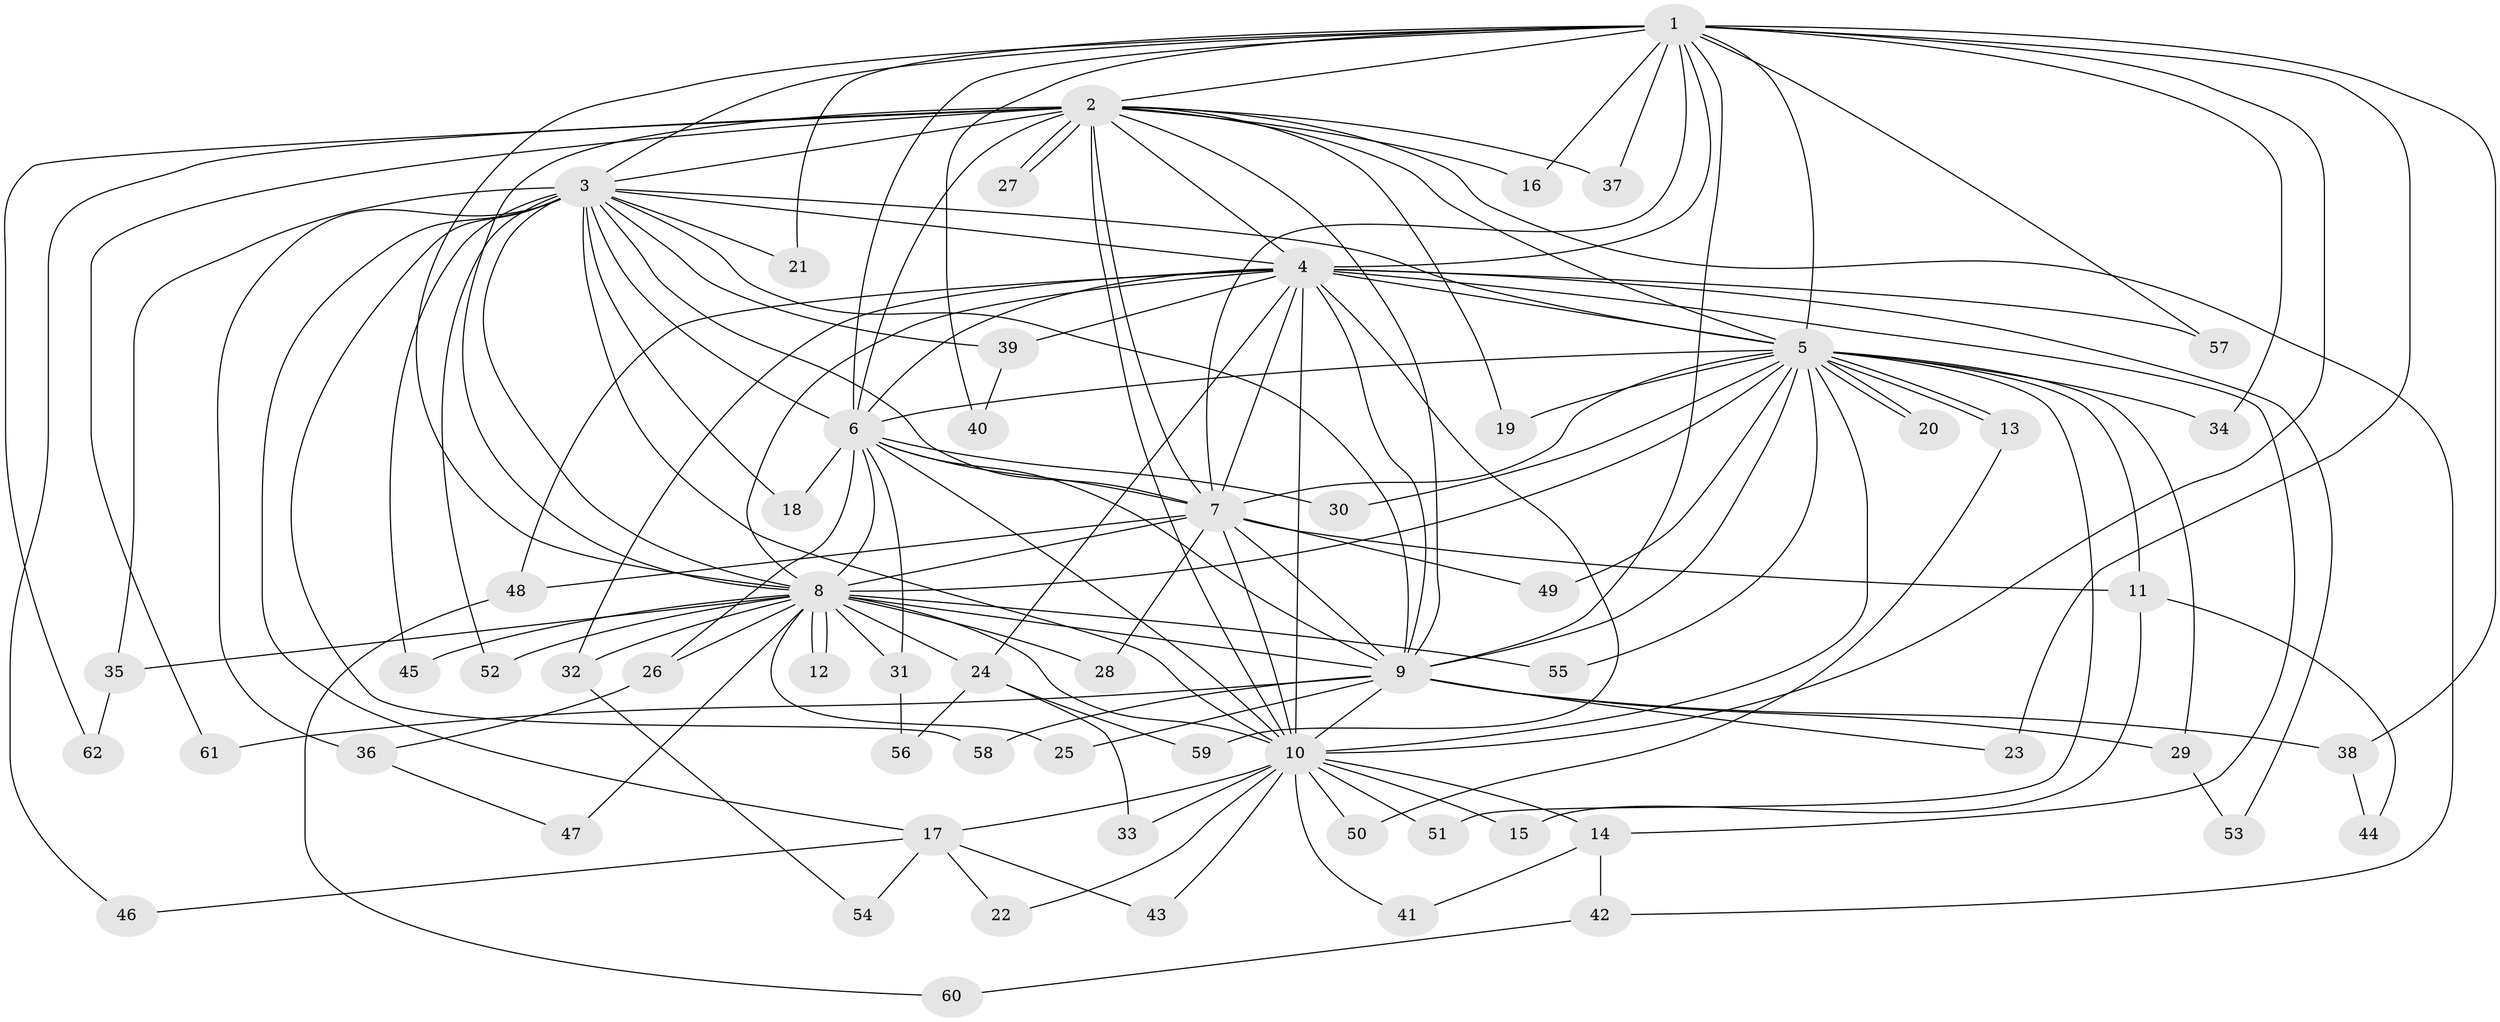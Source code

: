 // Generated by graph-tools (version 1.1) at 2025/13/03/09/25 04:13:44]
// undirected, 62 vertices, 149 edges
graph export_dot {
graph [start="1"]
  node [color=gray90,style=filled];
  1;
  2;
  3;
  4;
  5;
  6;
  7;
  8;
  9;
  10;
  11;
  12;
  13;
  14;
  15;
  16;
  17;
  18;
  19;
  20;
  21;
  22;
  23;
  24;
  25;
  26;
  27;
  28;
  29;
  30;
  31;
  32;
  33;
  34;
  35;
  36;
  37;
  38;
  39;
  40;
  41;
  42;
  43;
  44;
  45;
  46;
  47;
  48;
  49;
  50;
  51;
  52;
  53;
  54;
  55;
  56;
  57;
  58;
  59;
  60;
  61;
  62;
  1 -- 2;
  1 -- 3;
  1 -- 4;
  1 -- 5;
  1 -- 6;
  1 -- 7;
  1 -- 8;
  1 -- 9;
  1 -- 10;
  1 -- 16;
  1 -- 21;
  1 -- 23;
  1 -- 34;
  1 -- 37;
  1 -- 38;
  1 -- 40;
  1 -- 57;
  2 -- 3;
  2 -- 4;
  2 -- 5;
  2 -- 6;
  2 -- 7;
  2 -- 8;
  2 -- 9;
  2 -- 10;
  2 -- 16;
  2 -- 19;
  2 -- 27;
  2 -- 27;
  2 -- 37;
  2 -- 42;
  2 -- 46;
  2 -- 61;
  2 -- 62;
  3 -- 4;
  3 -- 5;
  3 -- 6;
  3 -- 7;
  3 -- 8;
  3 -- 9;
  3 -- 10;
  3 -- 17;
  3 -- 18;
  3 -- 21;
  3 -- 35;
  3 -- 36;
  3 -- 39;
  3 -- 45;
  3 -- 52;
  3 -- 58;
  4 -- 5;
  4 -- 6;
  4 -- 7;
  4 -- 8;
  4 -- 9;
  4 -- 10;
  4 -- 14;
  4 -- 24;
  4 -- 32;
  4 -- 39;
  4 -- 48;
  4 -- 53;
  4 -- 57;
  4 -- 59;
  5 -- 6;
  5 -- 7;
  5 -- 8;
  5 -- 9;
  5 -- 10;
  5 -- 11;
  5 -- 13;
  5 -- 13;
  5 -- 19;
  5 -- 20;
  5 -- 20;
  5 -- 29;
  5 -- 30;
  5 -- 34;
  5 -- 49;
  5 -- 51;
  5 -- 55;
  6 -- 7;
  6 -- 8;
  6 -- 9;
  6 -- 10;
  6 -- 18;
  6 -- 26;
  6 -- 30;
  6 -- 31;
  7 -- 8;
  7 -- 9;
  7 -- 10;
  7 -- 11;
  7 -- 28;
  7 -- 48;
  7 -- 49;
  8 -- 9;
  8 -- 10;
  8 -- 12;
  8 -- 12;
  8 -- 24;
  8 -- 25;
  8 -- 26;
  8 -- 28;
  8 -- 31;
  8 -- 32;
  8 -- 35;
  8 -- 45;
  8 -- 47;
  8 -- 52;
  8 -- 55;
  9 -- 10;
  9 -- 23;
  9 -- 25;
  9 -- 29;
  9 -- 38;
  9 -- 58;
  9 -- 61;
  10 -- 14;
  10 -- 15;
  10 -- 17;
  10 -- 22;
  10 -- 33;
  10 -- 41;
  10 -- 43;
  10 -- 50;
  10 -- 51;
  11 -- 15;
  11 -- 44;
  13 -- 50;
  14 -- 41;
  14 -- 42;
  17 -- 22;
  17 -- 43;
  17 -- 46;
  17 -- 54;
  24 -- 33;
  24 -- 56;
  24 -- 59;
  26 -- 36;
  29 -- 53;
  31 -- 56;
  32 -- 54;
  35 -- 62;
  36 -- 47;
  38 -- 44;
  39 -- 40;
  42 -- 60;
  48 -- 60;
}
